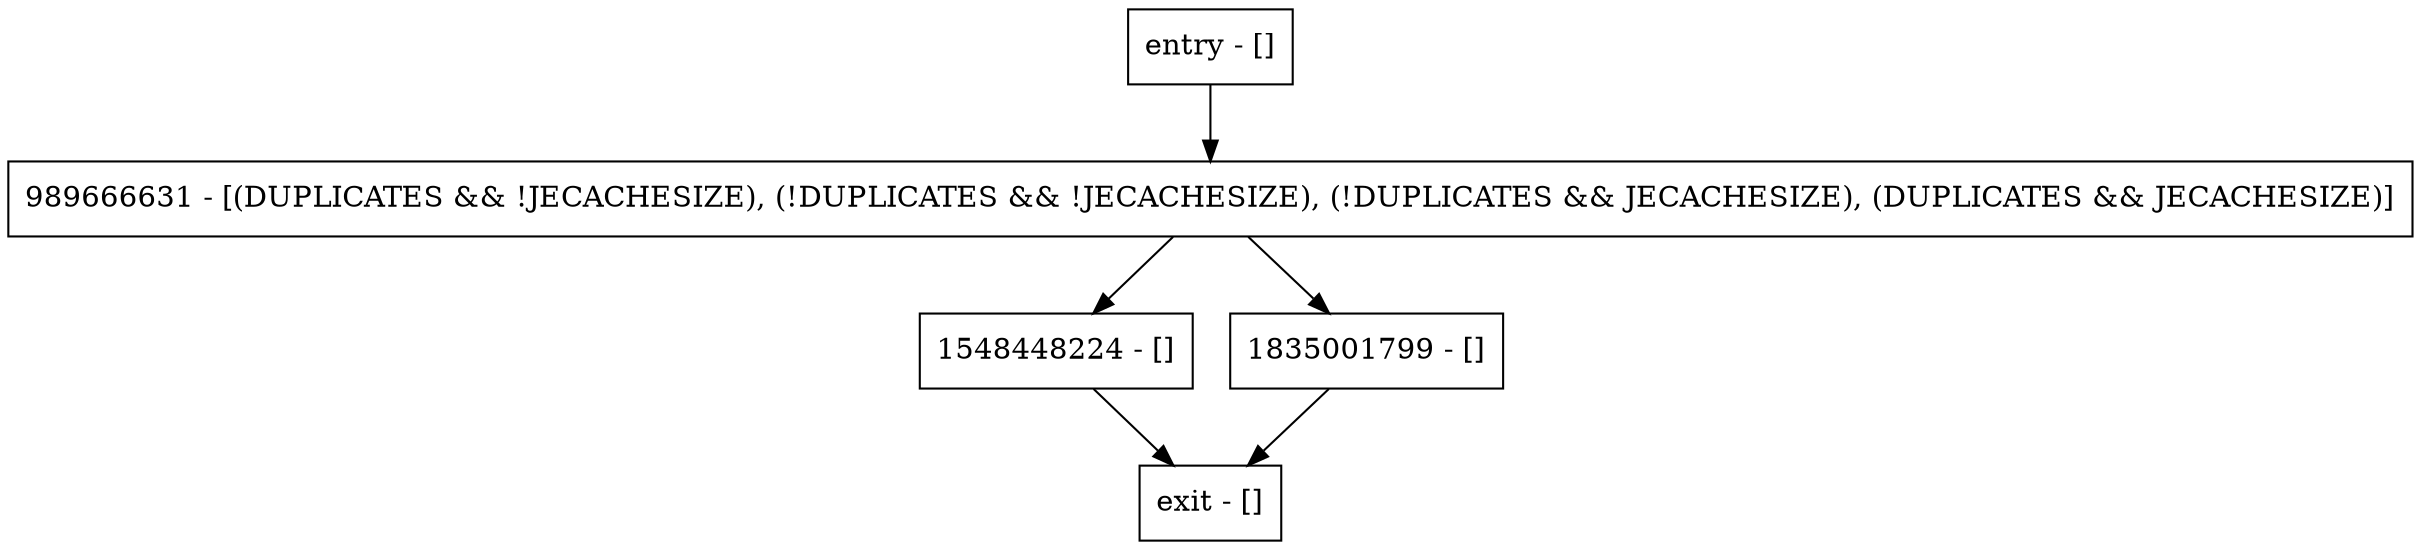 digraph getDbType {
node [shape=record];
entry [label="entry - []"];
exit [label="exit - []"];
989666631 [label="989666631 - [(DUPLICATES && !JECACHESIZE), (!DUPLICATES && !JECACHESIZE), (!DUPLICATES && JECACHESIZE), (DUPLICATES && JECACHESIZE)]"];
1548448224 [label="1548448224 - []"];
1835001799 [label="1835001799 - []"];
entry;
exit;
entry -> 989666631;
989666631 -> 1548448224;
989666631 -> 1835001799;
1548448224 -> exit;
1835001799 -> exit;
}
